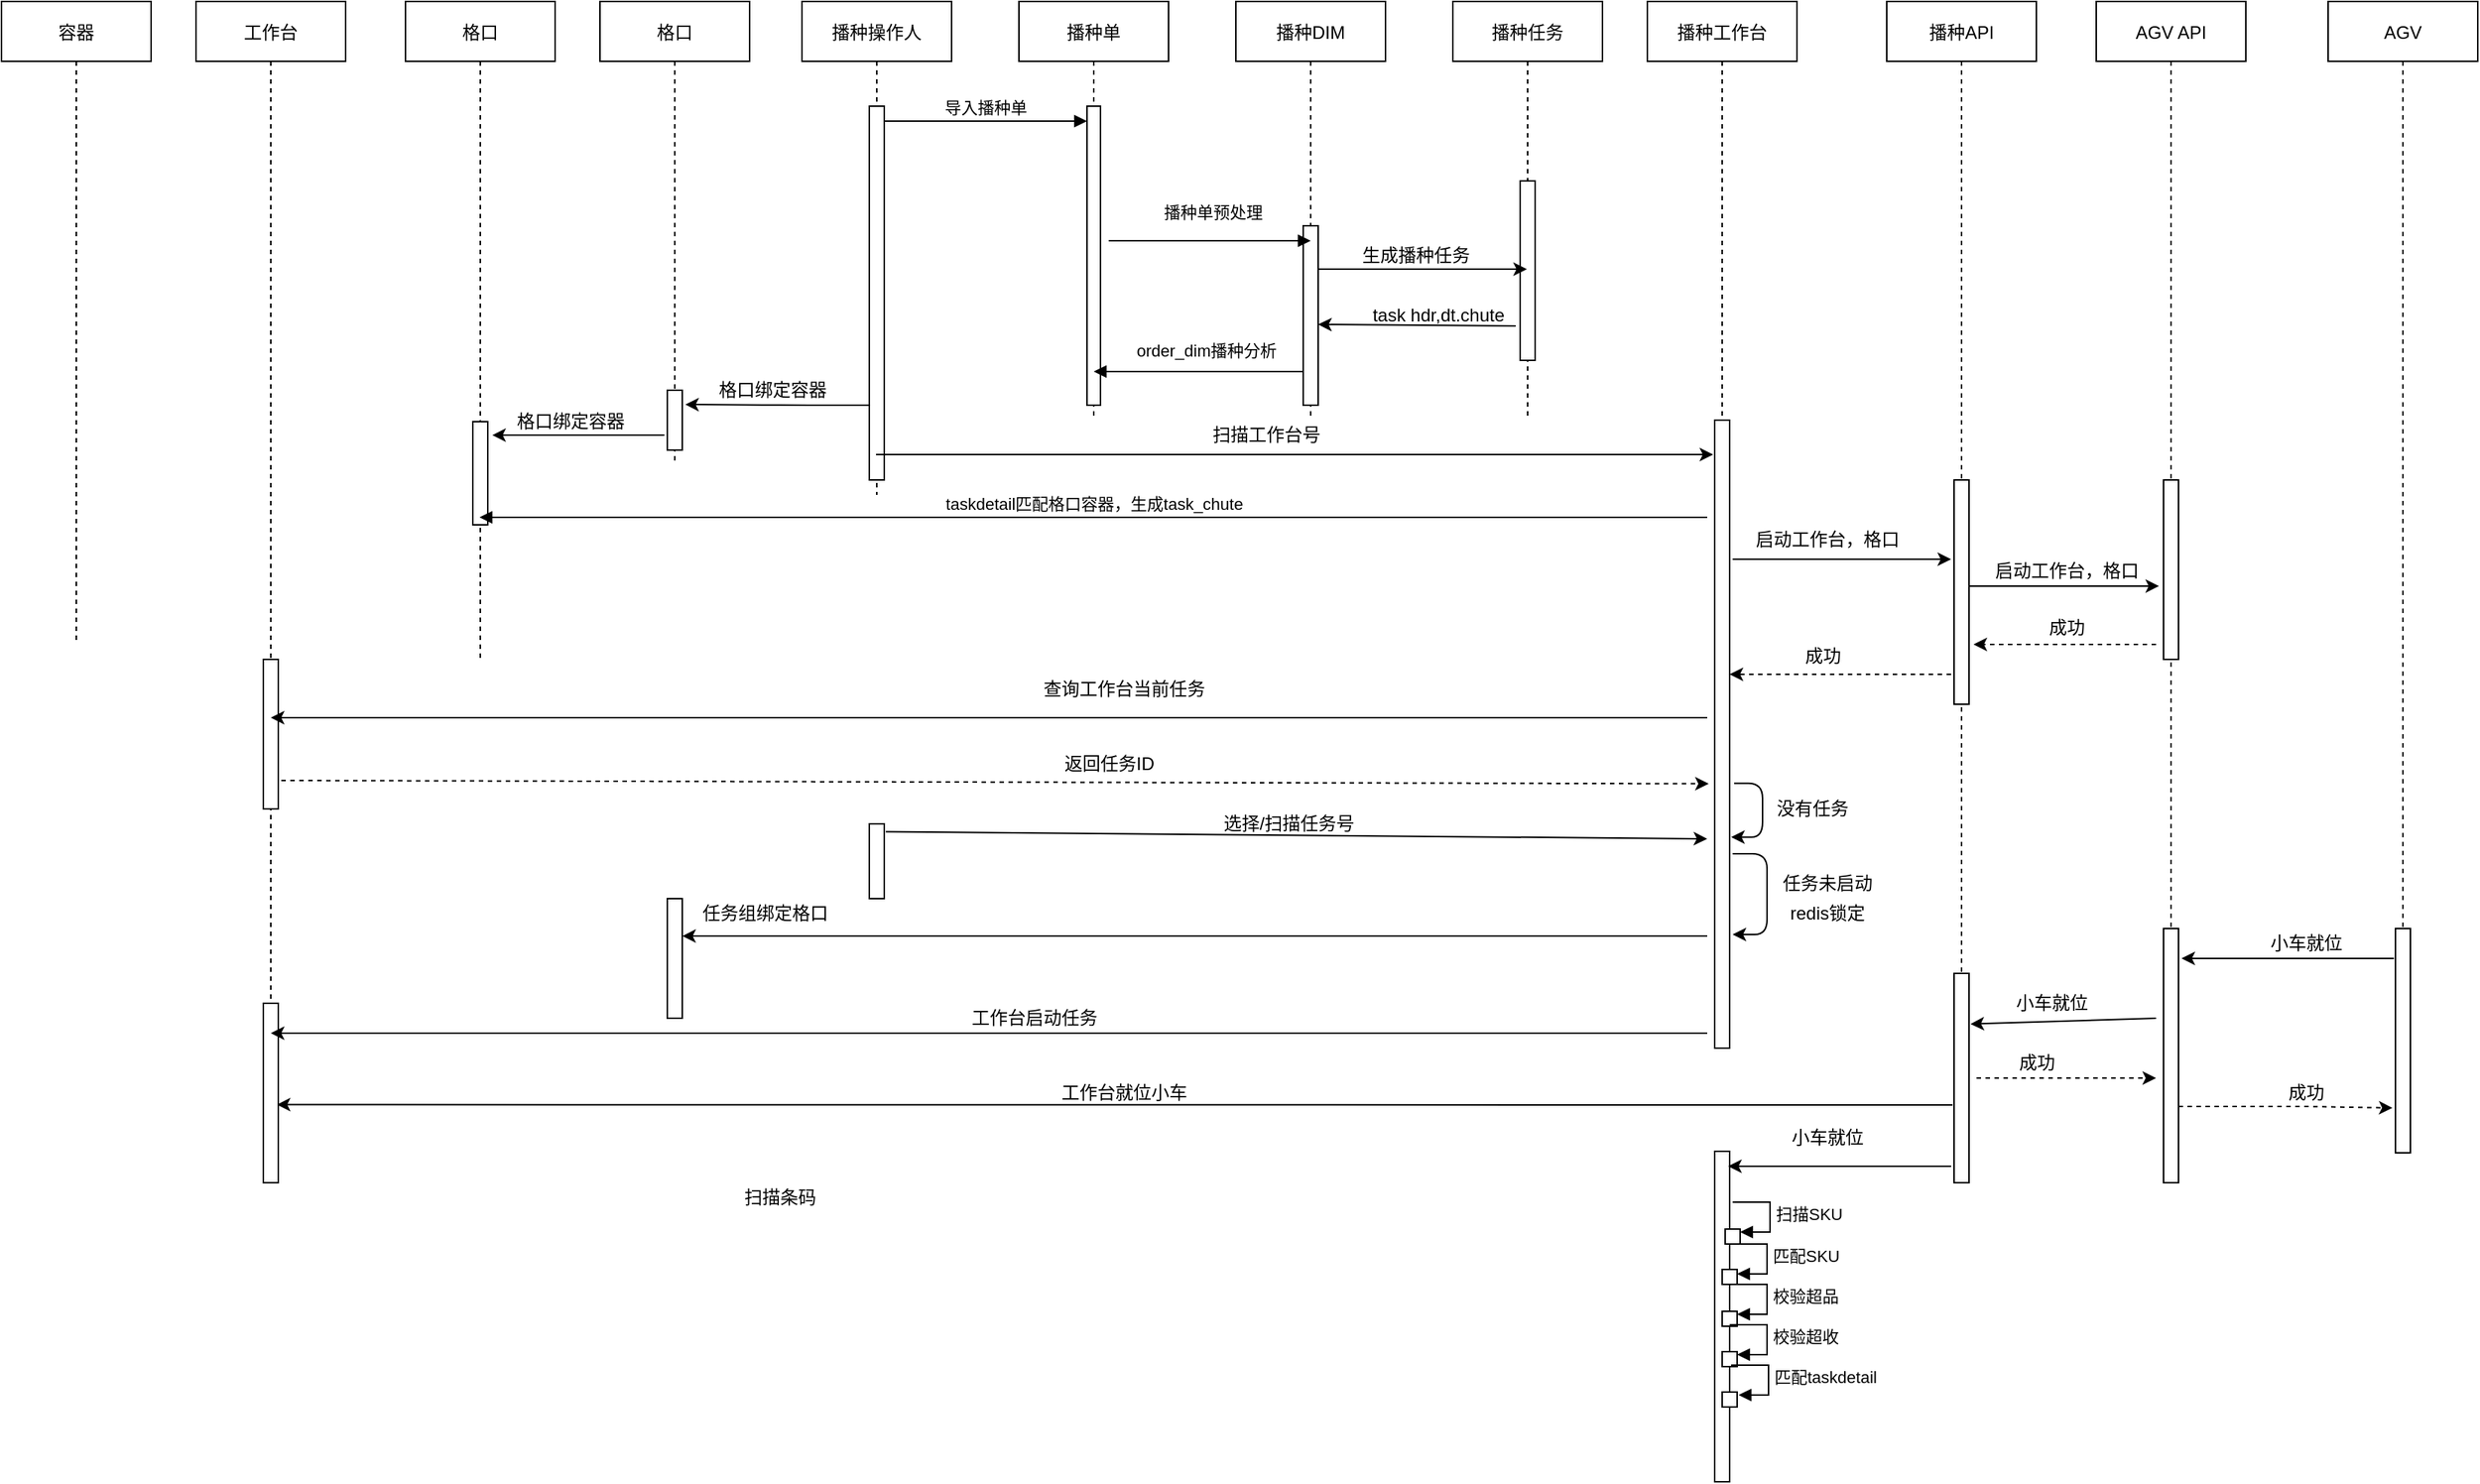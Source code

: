 <mxfile version="14.2.2" type="github">
  <diagram id="kgpKYQtTHZ0yAKxKKP6v" name="Page-1">
    <mxGraphModel dx="2270" dy="762" grid="1" gridSize="10" guides="1" tooltips="1" connect="1" arrows="1" fold="1" page="1" pageScale="1" pageWidth="850" pageHeight="1100" math="0" shadow="0">
      <root>
        <mxCell id="0" />
        <mxCell id="1" parent="0" />
        <mxCell id="3nuBFxr9cyL0pnOWT2aG-1" value="播种操作人" style="shape=umlLifeline;perimeter=lifelinePerimeter;container=1;collapsible=0;recursiveResize=0;rounded=0;shadow=0;strokeWidth=1;" parent="1" vertex="1">
          <mxGeometry x="35" y="80" width="100" height="330" as="geometry" />
        </mxCell>
        <mxCell id="3nuBFxr9cyL0pnOWT2aG-2" value="" style="points=[];perimeter=orthogonalPerimeter;rounded=0;shadow=0;strokeWidth=1;" parent="3nuBFxr9cyL0pnOWT2aG-1" vertex="1">
          <mxGeometry x="45" y="70" width="10" height="250" as="geometry" />
        </mxCell>
        <mxCell id="3nuBFxr9cyL0pnOWT2aG-5" value="播种单" style="shape=umlLifeline;perimeter=lifelinePerimeter;container=1;collapsible=0;recursiveResize=0;rounded=0;shadow=0;strokeWidth=1;" parent="1" vertex="1">
          <mxGeometry x="180" y="80" width="100" height="280" as="geometry" />
        </mxCell>
        <mxCell id="3nuBFxr9cyL0pnOWT2aG-6" value="" style="points=[];perimeter=orthogonalPerimeter;rounded=0;shadow=0;strokeWidth=1;" parent="3nuBFxr9cyL0pnOWT2aG-5" vertex="1">
          <mxGeometry x="45.5" y="70" width="9" height="200" as="geometry" />
        </mxCell>
        <mxCell id="3nuBFxr9cyL0pnOWT2aG-8" value="导入播种单" style="verticalAlign=bottom;endArrow=block;entryX=0;entryY=0;shadow=0;strokeWidth=1;" parent="1" edge="1">
          <mxGeometry relative="1" as="geometry">
            <mxPoint x="90" y="160.0" as="sourcePoint" />
            <mxPoint x="225.5" y="160.0" as="targetPoint" />
          </mxGeometry>
        </mxCell>
        <mxCell id="yzYiFR4z75ykNO1_PpVc-1" value="播种DIM" style="shape=umlLifeline;perimeter=lifelinePerimeter;container=1;collapsible=0;recursiveResize=0;rounded=0;shadow=0;strokeWidth=1;" parent="1" vertex="1">
          <mxGeometry x="325" y="80" width="100" height="280" as="geometry" />
        </mxCell>
        <mxCell id="yzYiFR4z75ykNO1_PpVc-156" value="" style="points=[];perimeter=orthogonalPerimeter;rounded=0;shadow=0;strokeWidth=1;" parent="yzYiFR4z75ykNO1_PpVc-1" vertex="1">
          <mxGeometry x="45" y="150" width="10" height="120" as="geometry" />
        </mxCell>
        <mxCell id="yzYiFR4z75ykNO1_PpVc-3" value="播种任务" style="shape=umlLifeline;perimeter=lifelinePerimeter;container=1;collapsible=0;recursiveResize=0;rounded=0;shadow=0;strokeWidth=1;" parent="1" vertex="1">
          <mxGeometry x="470" y="80" width="100" height="280" as="geometry" />
        </mxCell>
        <mxCell id="yzYiFR4z75ykNO1_PpVc-4" value="" style="points=[];perimeter=orthogonalPerimeter;rounded=0;shadow=0;strokeWidth=1;" parent="yzYiFR4z75ykNO1_PpVc-3" vertex="1">
          <mxGeometry x="45" y="120" width="10" height="120" as="geometry" />
        </mxCell>
        <mxCell id="yzYiFR4z75ykNO1_PpVc-5" value="播种工作台" style="shape=umlLifeline;perimeter=lifelinePerimeter;container=1;collapsible=0;recursiveResize=0;rounded=0;shadow=0;strokeWidth=1;" parent="1" vertex="1">
          <mxGeometry x="600" y="80" width="100" height="300" as="geometry" />
        </mxCell>
        <mxCell id="yzYiFR4z75ykNO1_PpVc-137" value="播种API" style="shape=umlLifeline;perimeter=lifelinePerimeter;container=1;collapsible=0;recursiveResize=0;rounded=0;shadow=0;strokeWidth=1;" parent="1" vertex="1">
          <mxGeometry x="760" y="80" width="100" height="650" as="geometry" />
        </mxCell>
        <mxCell id="yzYiFR4z75ykNO1_PpVc-139" value="AGV API" style="shape=umlLifeline;perimeter=lifelinePerimeter;container=1;collapsible=0;recursiveResize=0;rounded=0;shadow=0;strokeWidth=1;" parent="1" vertex="1">
          <mxGeometry x="900" y="80" width="100" height="620" as="geometry" />
        </mxCell>
        <mxCell id="yzYiFR4z75ykNO1_PpVc-141" value="AGV" style="shape=umlLifeline;perimeter=lifelinePerimeter;container=1;collapsible=0;recursiveResize=0;rounded=0;shadow=0;strokeWidth=1;" parent="1" vertex="1">
          <mxGeometry x="1055" y="80" width="100" height="630" as="geometry" />
        </mxCell>
        <mxCell id="yzYiFR4z75ykNO1_PpVc-149" value="播种单预处理" style="verticalAlign=bottom;endArrow=block;entryX=0;entryY=0;shadow=0;strokeWidth=1;" parent="1" edge="1">
          <mxGeometry x="0.037" y="10" relative="1" as="geometry">
            <mxPoint x="240" y="240" as="sourcePoint" />
            <mxPoint x="375" y="240" as="targetPoint" />
            <Array as="points">
              <mxPoint x="330" y="240" />
            </Array>
            <mxPoint as="offset" />
          </mxGeometry>
        </mxCell>
        <mxCell id="yzYiFR4z75ykNO1_PpVc-150" value="order_dim播种分析" style="verticalAlign=bottom;endArrow=block;shadow=0;strokeWidth=1;" parent="1" edge="1">
          <mxGeometry x="-0.077" y="-5" relative="1" as="geometry">
            <mxPoint x="370" y="327.5" as="sourcePoint" />
            <mxPoint x="230" y="327.5" as="targetPoint" />
            <Array as="points">
              <mxPoint x="310" y="327.5" />
            </Array>
            <mxPoint as="offset" />
          </mxGeometry>
        </mxCell>
        <mxCell id="yzYiFR4z75ykNO1_PpVc-154" value="生成播种任务" style="text;html=1;align=center;verticalAlign=middle;resizable=0;points=[];autosize=1;" parent="1" vertex="1">
          <mxGeometry x="400" y="240" width="90" height="20" as="geometry" />
        </mxCell>
        <mxCell id="yzYiFR4z75ykNO1_PpVc-158" value="" style="endArrow=classic;html=1;" parent="1" target="yzYiFR4z75ykNO1_PpVc-3" edge="1">
          <mxGeometry width="50" height="50" relative="1" as="geometry">
            <mxPoint x="380" y="259" as="sourcePoint" />
            <mxPoint x="510" y="280" as="targetPoint" />
          </mxGeometry>
        </mxCell>
        <mxCell id="yzYiFR4z75ykNO1_PpVc-159" value="" style="endArrow=classic;html=1;entryX=1;entryY=0.4;entryDx=0;entryDy=0;entryPerimeter=0;exitX=-0.3;exitY=0.758;exitDx=0;exitDy=0;exitPerimeter=0;" parent="1" edge="1">
          <mxGeometry width="50" height="50" relative="1" as="geometry">
            <mxPoint x="512" y="296.96" as="sourcePoint" />
            <mxPoint x="380" y="296" as="targetPoint" />
          </mxGeometry>
        </mxCell>
        <mxCell id="yzYiFR4z75ykNO1_PpVc-161" value="task hdr,dt.chute" style="text;html=1;align=center;verticalAlign=middle;resizable=0;points=[];autosize=1;" parent="1" vertex="1">
          <mxGeometry x="410" y="280" width="100" height="20" as="geometry" />
        </mxCell>
        <mxCell id="yzYiFR4z75ykNO1_PpVc-6" value="" style="points=[];perimeter=orthogonalPerimeter;rounded=0;shadow=0;strokeWidth=1;" parent="1" vertex="1">
          <mxGeometry x="645" y="360" width="10" height="420" as="geometry" />
        </mxCell>
        <mxCell id="yzYiFR4z75ykNO1_PpVc-163" value="" style="endArrow=classic;html=1;" parent="1" edge="1">
          <mxGeometry width="50" height="50" relative="1" as="geometry">
            <mxPoint x="84.5" y="383" as="sourcePoint" />
            <mxPoint x="644" y="383" as="targetPoint" />
          </mxGeometry>
        </mxCell>
        <mxCell id="yzYiFR4z75ykNO1_PpVc-164" value="扫描工作台号" style="text;html=1;align=center;verticalAlign=middle;resizable=0;points=[];autosize=1;" parent="1" vertex="1">
          <mxGeometry x="300" y="360" width="90" height="20" as="geometry" />
        </mxCell>
        <mxCell id="yzYiFR4z75ykNO1_PpVc-138" value="" style="points=[];perimeter=orthogonalPerimeter;rounded=0;shadow=0;strokeWidth=1;" parent="1" vertex="1">
          <mxGeometry x="805" y="400" width="10" height="150" as="geometry" />
        </mxCell>
        <mxCell id="yzYiFR4z75ykNO1_PpVc-166" value="" style="endArrow=classic;html=1;entryX=-0.2;entryY=0.287;entryDx=0;entryDy=0;entryPerimeter=0;" parent="1" edge="1">
          <mxGeometry width="50" height="50" relative="1" as="geometry">
            <mxPoint x="657" y="453" as="sourcePoint" />
            <mxPoint x="803" y="453.05" as="targetPoint" />
          </mxGeometry>
        </mxCell>
        <mxCell id="yzYiFR4z75ykNO1_PpVc-167" value="启动工作台，格口" style="text;html=1;align=center;verticalAlign=middle;resizable=0;points=[];autosize=1;" parent="1" vertex="1">
          <mxGeometry x="665" y="430" width="110" height="20" as="geometry" />
        </mxCell>
        <mxCell id="yzYiFR4z75ykNO1_PpVc-140" value="" style="points=[];perimeter=orthogonalPerimeter;rounded=0;shadow=0;strokeWidth=1;" parent="1" vertex="1">
          <mxGeometry x="945" y="400" width="10" height="120" as="geometry" />
        </mxCell>
        <mxCell id="yzYiFR4z75ykNO1_PpVc-168" value="" style="endArrow=classic;html=1;entryX=-0.3;entryY=0.508;entryDx=0;entryDy=0;entryPerimeter=0;" parent="1" edge="1">
          <mxGeometry width="50" height="50" relative="1" as="geometry">
            <mxPoint x="815" y="471" as="sourcePoint" />
            <mxPoint x="942" y="470.96" as="targetPoint" />
          </mxGeometry>
        </mxCell>
        <mxCell id="yzYiFR4z75ykNO1_PpVc-170" value="启动工作台，格口" style="text;html=1;align=center;verticalAlign=middle;resizable=0;points=[];autosize=1;" parent="1" vertex="1">
          <mxGeometry x="825" y="451" width="110" height="20" as="geometry" />
        </mxCell>
        <mxCell id="yzYiFR4z75ykNO1_PpVc-173" value="成功" style="text;html=1;align=center;verticalAlign=middle;resizable=0;points=[];autosize=1;" parent="1" vertex="1">
          <mxGeometry x="860" y="489" width="40" height="20" as="geometry" />
        </mxCell>
        <mxCell id="yzYiFR4z75ykNO1_PpVc-174" value="" style="endArrow=classic;html=1;exitX=-0.2;exitY=0.793;exitDx=0;exitDy=0;exitPerimeter=0;dashed=1;" parent="1" edge="1">
          <mxGeometry width="50" height="50" relative="1" as="geometry">
            <mxPoint x="803" y="529.95" as="sourcePoint" />
            <mxPoint x="655" y="529.95" as="targetPoint" />
          </mxGeometry>
        </mxCell>
        <mxCell id="yzYiFR4z75ykNO1_PpVc-176" value="成功" style="text;html=1;align=center;verticalAlign=middle;resizable=0;points=[];autosize=1;" parent="1" vertex="1">
          <mxGeometry x="697" y="508" width="40" height="20" as="geometry" />
        </mxCell>
        <mxCell id="yzYiFR4z75ykNO1_PpVc-182" value="" style="endArrow=classic;html=1;dashed=1;" parent="1" edge="1">
          <mxGeometry width="50" height="50" relative="1" as="geometry">
            <mxPoint x="940" y="510" as="sourcePoint" />
            <mxPoint x="818" y="510" as="targetPoint" />
          </mxGeometry>
        </mxCell>
        <mxCell id="yzYiFR4z75ykNO1_PpVc-183" value="格口" style="shape=umlLifeline;perimeter=lifelinePerimeter;container=1;collapsible=0;recursiveResize=0;rounded=0;shadow=0;strokeWidth=1;" parent="1" vertex="1">
          <mxGeometry x="-100" y="80" width="100" height="310" as="geometry" />
        </mxCell>
        <mxCell id="yzYiFR4z75ykNO1_PpVc-184" value="" style="points=[];perimeter=orthogonalPerimeter;rounded=0;shadow=0;strokeWidth=1;" parent="yzYiFR4z75ykNO1_PpVc-183" vertex="1">
          <mxGeometry x="45" y="260" width="10" height="40" as="geometry" />
        </mxCell>
        <mxCell id="yzYiFR4z75ykNO1_PpVc-189" value="" style="endArrow=classic;html=1;entryX=1.2;entryY=0.563;entryDx=0;entryDy=0;entryPerimeter=0;" parent="1" edge="1">
          <mxGeometry width="50" height="50" relative="1" as="geometry">
            <mxPoint x="80" y="350" as="sourcePoint" />
            <mxPoint x="-43" y="349.52" as="targetPoint" />
            <Array as="points">
              <mxPoint x="30" y="350" />
            </Array>
          </mxGeometry>
        </mxCell>
        <mxCell id="yzYiFR4z75ykNO1_PpVc-191" value="格口绑定容器" style="text;html=1;align=center;verticalAlign=middle;resizable=0;points=[];autosize=1;" parent="1" vertex="1">
          <mxGeometry x="-30" y="330" width="90" height="20" as="geometry" />
        </mxCell>
        <mxCell id="yzYiFR4z75ykNO1_PpVc-193" value="工作台" style="shape=umlLifeline;perimeter=lifelinePerimeter;container=1;collapsible=0;recursiveResize=0;rounded=0;shadow=0;strokeWidth=1;" parent="1" vertex="1">
          <mxGeometry x="-370" y="80" width="100" height="740" as="geometry" />
        </mxCell>
        <mxCell id="yzYiFR4z75ykNO1_PpVc-194" value="" style="points=[];perimeter=orthogonalPerimeter;rounded=0;shadow=0;strokeWidth=1;" parent="yzYiFR4z75ykNO1_PpVc-193" vertex="1">
          <mxGeometry x="45" y="440" width="10" height="100" as="geometry" />
        </mxCell>
        <mxCell id="yzYiFR4z75ykNO1_PpVc-195" value="" style="endArrow=classic;html=1;" parent="yzYiFR4z75ykNO1_PpVc-193" target="yzYiFR4z75ykNO1_PpVc-193" edge="1">
          <mxGeometry width="50" height="50" relative="1" as="geometry">
            <mxPoint x="1010" y="479" as="sourcePoint" />
            <mxPoint x="1010" y="480" as="targetPoint" />
          </mxGeometry>
        </mxCell>
        <mxCell id="yzYiFR4z75ykNO1_PpVc-197" value="查询工作台当前任务" style="text;html=1;align=center;verticalAlign=middle;resizable=0;points=[];autosize=1;" parent="1" vertex="1">
          <mxGeometry x="190" y="530" width="120" height="20" as="geometry" />
        </mxCell>
        <mxCell id="yzYiFR4z75ykNO1_PpVc-198" value="" style="endArrow=classic;html=1;entryX=-0.4;entryY=0.579;entryDx=0;entryDy=0;entryPerimeter=0;exitX=1.2;exitY=0.81;exitDx=0;exitDy=0;exitPerimeter=0;dashed=1;" parent="1" source="yzYiFR4z75ykNO1_PpVc-194" target="yzYiFR4z75ykNO1_PpVc-6" edge="1">
          <mxGeometry width="50" height="50" relative="1" as="geometry">
            <mxPoint x="-310" y="650" as="sourcePoint" />
            <mxPoint x="-260" y="600" as="targetPoint" />
          </mxGeometry>
        </mxCell>
        <mxCell id="yzYiFR4z75ykNO1_PpVc-199" value="返回任务ID" style="text;html=1;align=center;verticalAlign=middle;resizable=0;points=[];autosize=1;" parent="1" vertex="1">
          <mxGeometry x="200" y="580" width="80" height="20" as="geometry" />
        </mxCell>
        <mxCell id="yzYiFR4z75ykNO1_PpVc-200" value="" style="points=[];perimeter=orthogonalPerimeter;rounded=0;shadow=0;strokeWidth=1;" parent="1" vertex="1">
          <mxGeometry x="80" y="630" width="10" height="50" as="geometry" />
        </mxCell>
        <mxCell id="yzYiFR4z75ykNO1_PpVc-201" value="" style="endArrow=classic;html=1;exitX=1.1;exitY=0.106;exitDx=0;exitDy=0;exitPerimeter=0;" parent="1" source="yzYiFR4z75ykNO1_PpVc-200" edge="1">
          <mxGeometry width="50" height="50" relative="1" as="geometry">
            <mxPoint x="440" y="500" as="sourcePoint" />
            <mxPoint x="640" y="640" as="targetPoint" />
          </mxGeometry>
        </mxCell>
        <mxCell id="yzYiFR4z75ykNO1_PpVc-202" value="选择/扫描任务号" style="text;html=1;align=center;verticalAlign=middle;resizable=0;points=[];autosize=1;" parent="1" vertex="1">
          <mxGeometry x="310" y="620" width="100" height="20" as="geometry" />
        </mxCell>
        <mxCell id="yzYiFR4z75ykNO1_PpVc-205" value="" style="edgeStyle=elbowEdgeStyle;elbow=horizontal;endArrow=classic;html=1;exitX=1.6;exitY=0.571;exitDx=0;exitDy=0;exitPerimeter=0;entryX=1.1;entryY=0.664;entryDx=0;entryDy=0;entryPerimeter=0;" parent="1" target="yzYiFR4z75ykNO1_PpVc-6" edge="1">
          <mxGeometry width="50" height="50" relative="1" as="geometry">
            <mxPoint x="658" y="602.82" as="sourcePoint" />
            <mxPoint x="658" y="640" as="targetPoint" />
            <Array as="points">
              <mxPoint x="677" y="633" />
            </Array>
          </mxGeometry>
        </mxCell>
        <mxCell id="yzYiFR4z75ykNO1_PpVc-206" value="没有任务" style="text;html=1;align=center;verticalAlign=middle;resizable=0;points=[];autosize=1;" parent="1" vertex="1">
          <mxGeometry x="680" y="610" width="60" height="20" as="geometry" />
        </mxCell>
        <mxCell id="yzYiFR4z75ykNO1_PpVc-211" value="" style="points=[];perimeter=orthogonalPerimeter;rounded=0;shadow=0;strokeWidth=1;" parent="1" vertex="1">
          <mxGeometry x="-55" y="680" width="10" height="80" as="geometry" />
        </mxCell>
        <mxCell id="yzYiFR4z75ykNO1_PpVc-212" value="" style="endArrow=classic;html=1;entryX=1;entryY=0.313;entryDx=0;entryDy=0;entryPerimeter=0;" parent="1" target="yzYiFR4z75ykNO1_PpVc-211" edge="1">
          <mxGeometry width="50" height="50" relative="1" as="geometry">
            <mxPoint x="640" y="705" as="sourcePoint" />
            <mxPoint x="110" y="690" as="targetPoint" />
          </mxGeometry>
        </mxCell>
        <mxCell id="yzYiFR4z75ykNO1_PpVc-213" value="任务组绑定格口" style="text;html=1;align=center;verticalAlign=middle;resizable=0;points=[];autosize=1;" parent="1" vertex="1">
          <mxGeometry x="-40" y="680" width="100" height="20" as="geometry" />
        </mxCell>
        <mxCell id="yzYiFR4z75ykNO1_PpVc-214" value="" style="endArrow=classic;html=1;entryX=1;entryY=0.657;entryDx=0;entryDy=0;entryPerimeter=0;" parent="1" edge="1">
          <mxGeometry width="50" height="50" relative="1" as="geometry">
            <mxPoint x="-57" y="370.01" as="sourcePoint" />
            <mxPoint x="-172" y="370" as="targetPoint" />
            <Array as="points">
              <mxPoint x="-172" y="370.01" />
            </Array>
          </mxGeometry>
        </mxCell>
        <mxCell id="yzYiFR4z75ykNO1_PpVc-215" value="格口绑定容器" style="text;html=1;align=center;verticalAlign=middle;resizable=0;points=[];autosize=1;" parent="1" vertex="1">
          <mxGeometry x="-165" y="351" width="90" height="20" as="geometry" />
        </mxCell>
        <mxCell id="yzYiFR4z75ykNO1_PpVc-216" value="" style="edgeStyle=elbowEdgeStyle;elbow=horizontal;endArrow=classic;html=1;entryX=1.2;entryY=0.819;entryDx=0;entryDy=0;entryPerimeter=0;" parent="1" target="yzYiFR4z75ykNO1_PpVc-6" edge="1">
          <mxGeometry width="50" height="50" relative="1" as="geometry">
            <mxPoint x="657" y="650" as="sourcePoint" />
            <mxPoint x="661" y="700" as="targetPoint" />
            <Array as="points">
              <mxPoint x="680" y="680.18" />
            </Array>
          </mxGeometry>
        </mxCell>
        <mxCell id="yzYiFR4z75ykNO1_PpVc-217" value="任务未启动" style="text;html=1;align=center;verticalAlign=middle;resizable=0;points=[];autosize=1;" parent="1" vertex="1">
          <mxGeometry x="680" y="660" width="80" height="20" as="geometry" />
        </mxCell>
        <mxCell id="yzYiFR4z75ykNO1_PpVc-142" value="" style="points=[];perimeter=orthogonalPerimeter;rounded=0;shadow=0;strokeWidth=1;" parent="1" vertex="1">
          <mxGeometry x="1100" y="700" width="10" height="150" as="geometry" />
        </mxCell>
        <mxCell id="yzYiFR4z75ykNO1_PpVc-218" value="" style="points=[];perimeter=orthogonalPerimeter;rounded=0;shadow=0;strokeWidth=1;" parent="1" vertex="1">
          <mxGeometry x="805" y="730" width="10" height="140" as="geometry" />
        </mxCell>
        <mxCell id="yzYiFR4z75ykNO1_PpVc-219" value="" style="points=[];perimeter=orthogonalPerimeter;rounded=0;shadow=0;strokeWidth=1;" parent="1" vertex="1">
          <mxGeometry x="945" y="700" width="10" height="170" as="geometry" />
        </mxCell>
        <mxCell id="yzYiFR4z75ykNO1_PpVc-222" value="" style="endArrow=classic;html=1;" parent="1" edge="1">
          <mxGeometry width="50" height="50" relative="1" as="geometry">
            <mxPoint x="1099" y="720" as="sourcePoint" />
            <mxPoint x="957" y="720" as="targetPoint" />
          </mxGeometry>
        </mxCell>
        <mxCell id="yzYiFR4z75ykNO1_PpVc-223" value="小车就位" style="text;html=1;align=center;verticalAlign=middle;resizable=0;points=[];autosize=1;" parent="1" vertex="1">
          <mxGeometry x="1010" y="700" width="60" height="20" as="geometry" />
        </mxCell>
        <mxCell id="yzYiFR4z75ykNO1_PpVc-224" value="" style="endArrow=classic;html=1;entryX=1.1;entryY=0.242;entryDx=0;entryDy=0;entryPerimeter=0;" parent="1" target="yzYiFR4z75ykNO1_PpVc-218" edge="1">
          <mxGeometry width="50" height="50" relative="1" as="geometry">
            <mxPoint x="940" y="760" as="sourcePoint" />
            <mxPoint x="790" y="550" as="targetPoint" />
          </mxGeometry>
        </mxCell>
        <mxCell id="yzYiFR4z75ykNO1_PpVc-225" value="小车就位" style="text;html=1;align=center;verticalAlign=middle;resizable=0;points=[];autosize=1;" parent="1" vertex="1">
          <mxGeometry x="840" y="740" width="60" height="20" as="geometry" />
        </mxCell>
        <mxCell id="yzYiFR4z75ykNO1_PpVc-226" value="" style="endArrow=classic;html=1;dashed=1;" parent="1" edge="1">
          <mxGeometry width="50" height="50" relative="1" as="geometry">
            <mxPoint x="820" y="800" as="sourcePoint" />
            <mxPoint x="940" y="800" as="targetPoint" />
          </mxGeometry>
        </mxCell>
        <mxCell id="yzYiFR4z75ykNO1_PpVc-227" value="" style="endArrow=classic;html=1;dashed=1;exitX=1;exitY=0.7;exitDx=0;exitDy=0;exitPerimeter=0;" parent="1" source="yzYiFR4z75ykNO1_PpVc-219" edge="1">
          <mxGeometry width="50" height="50" relative="1" as="geometry">
            <mxPoint x="740" y="600" as="sourcePoint" />
            <mxPoint x="1098" y="820" as="targetPoint" />
            <Array as="points">
              <mxPoint x="1040" y="819" />
            </Array>
          </mxGeometry>
        </mxCell>
        <mxCell id="yzYiFR4z75ykNO1_PpVc-228" value="成功" style="text;html=1;align=center;verticalAlign=middle;resizable=0;points=[];autosize=1;" parent="1" vertex="1">
          <mxGeometry x="840" y="780" width="40" height="20" as="geometry" />
        </mxCell>
        <mxCell id="yzYiFR4z75ykNO1_PpVc-229" value="成功" style="text;html=1;align=center;verticalAlign=middle;resizable=0;points=[];autosize=1;" parent="1" vertex="1">
          <mxGeometry x="1020" y="800" width="40" height="20" as="geometry" />
        </mxCell>
        <mxCell id="yzYiFR4z75ykNO1_PpVc-230" value="" style="endArrow=classic;html=1;entryX=0.54;entryY=0.997;entryDx=0;entryDy=0;entryPerimeter=0;" parent="1" target="yzYiFR4z75ykNO1_PpVc-193" edge="1">
          <mxGeometry width="50" height="50" relative="1" as="geometry">
            <mxPoint x="804" y="818" as="sourcePoint" />
            <mxPoint x="310" y="650" as="targetPoint" />
          </mxGeometry>
        </mxCell>
        <mxCell id="yzYiFR4z75ykNO1_PpVc-231" value="" style="points=[];perimeter=orthogonalPerimeter;rounded=0;shadow=0;strokeWidth=1;" parent="1" vertex="1">
          <mxGeometry x="-325" y="750" width="10" height="120" as="geometry" />
        </mxCell>
        <mxCell id="yzYiFR4z75ykNO1_PpVc-232" value="工作台就位小车" style="text;html=1;align=center;verticalAlign=middle;resizable=0;points=[];autosize=1;" parent="1" vertex="1">
          <mxGeometry x="200" y="800" width="100" height="20" as="geometry" />
        </mxCell>
        <mxCell id="yzYiFR4z75ykNO1_PpVc-233" value="" style="endArrow=classic;html=1;" parent="1" target="yzYiFR4z75ykNO1_PpVc-193" edge="1">
          <mxGeometry width="50" height="50" relative="1" as="geometry">
            <mxPoint x="640" y="770" as="sourcePoint" />
            <mxPoint x="310" y="650" as="targetPoint" />
          </mxGeometry>
        </mxCell>
        <mxCell id="yzYiFR4z75ykNO1_PpVc-236" value="工作台启动任务" style="text;html=1;align=center;verticalAlign=middle;resizable=0;points=[];autosize=1;" parent="1" vertex="1">
          <mxGeometry x="140" y="750" width="100" height="20" as="geometry" />
        </mxCell>
        <mxCell id="c_to7V4Jd-4JO9uJv_WA-2" value="容器" style="shape=umlLifeline;perimeter=lifelinePerimeter;container=1;collapsible=0;recursiveResize=0;rounded=0;shadow=0;strokeWidth=1;" parent="1" vertex="1">
          <mxGeometry x="-500" y="80" width="100" height="430" as="geometry" />
        </mxCell>
        <mxCell id="c_to7V4Jd-4JO9uJv_WA-6" value="扫描条码" style="text;html=1;align=center;verticalAlign=middle;resizable=0;points=[];autosize=1;" parent="1" vertex="1">
          <mxGeometry x="-10" y="870" width="60" height="20" as="geometry" />
        </mxCell>
        <mxCell id="c_to7V4Jd-4JO9uJv_WA-7" value="" style="points=[];perimeter=orthogonalPerimeter;rounded=0;shadow=0;strokeWidth=1;" parent="1" vertex="1">
          <mxGeometry x="645" y="849" width="10" height="221" as="geometry" />
        </mxCell>
        <mxCell id="Ox4eT7rNXW6QI0-JYE-u-1" value="" style="endArrow=classic;html=1;" edge="1" parent="1">
          <mxGeometry width="50" height="50" relative="1" as="geometry">
            <mxPoint x="803" y="859" as="sourcePoint" />
            <mxPoint x="654" y="859" as="targetPoint" />
          </mxGeometry>
        </mxCell>
        <mxCell id="Ox4eT7rNXW6QI0-JYE-u-2" value="小车就位" style="text;html=1;align=center;verticalAlign=middle;resizable=0;points=[];autosize=1;" vertex="1" parent="1">
          <mxGeometry x="690" y="830" width="60" height="20" as="geometry" />
        </mxCell>
        <mxCell id="Ox4eT7rNXW6QI0-JYE-u-3" value="redis锁定" style="text;html=1;align=center;verticalAlign=middle;resizable=0;points=[];autosize=1;" vertex="1" parent="1">
          <mxGeometry x="685" y="680" width="70" height="20" as="geometry" />
        </mxCell>
        <mxCell id="Ox4eT7rNXW6QI0-JYE-u-12" value="" style="html=1;points=[];perimeter=orthogonalPerimeter;" vertex="1" parent="1">
          <mxGeometry x="650" y="928" width="10" height="10" as="geometry" />
        </mxCell>
        <mxCell id="Ox4eT7rNXW6QI0-JYE-u-13" value="匹配SKU" style="edgeStyle=orthogonalEdgeStyle;html=1;align=left;spacingLeft=2;endArrow=block;rounded=0;entryX=1;entryY=0;" edge="1" parent="1">
          <mxGeometry relative="1" as="geometry">
            <mxPoint x="655" y="911" as="sourcePoint" />
            <Array as="points">
              <mxPoint x="680" y="911" />
            </Array>
            <mxPoint x="660" y="931" as="targetPoint" />
          </mxGeometry>
        </mxCell>
        <mxCell id="Ox4eT7rNXW6QI0-JYE-u-15" value="" style="html=1;points=[];perimeter=orthogonalPerimeter;" vertex="1" parent="1">
          <mxGeometry x="650" y="956" width="10" height="10" as="geometry" />
        </mxCell>
        <mxCell id="Ox4eT7rNXW6QI0-JYE-u-16" value="校验超品" style="edgeStyle=orthogonalEdgeStyle;html=1;align=left;spacingLeft=2;endArrow=block;rounded=0;entryX=1;entryY=0;" edge="1" parent="1">
          <mxGeometry relative="1" as="geometry">
            <mxPoint x="655" y="938" as="sourcePoint" />
            <Array as="points">
              <mxPoint x="680" y="938" />
            </Array>
            <mxPoint x="660" y="958" as="targetPoint" />
          </mxGeometry>
        </mxCell>
        <mxCell id="Ox4eT7rNXW6QI0-JYE-u-18" value="" style="html=1;points=[];perimeter=orthogonalPerimeter;" vertex="1" parent="1">
          <mxGeometry x="650" y="983" width="10" height="10" as="geometry" />
        </mxCell>
        <mxCell id="Ox4eT7rNXW6QI0-JYE-u-19" value="校验超收" style="edgeStyle=orthogonalEdgeStyle;html=1;align=left;spacingLeft=2;endArrow=block;rounded=0;entryX=1;entryY=0;" edge="1" parent="1">
          <mxGeometry relative="1" as="geometry">
            <mxPoint x="655" y="965" as="sourcePoint" />
            <Array as="points">
              <mxPoint x="680" y="965" />
            </Array>
            <mxPoint x="660" y="985" as="targetPoint" />
          </mxGeometry>
        </mxCell>
        <mxCell id="Ox4eT7rNXW6QI0-JYE-u-20" value="" style="html=1;points=[];perimeter=orthogonalPerimeter;" vertex="1" parent="1">
          <mxGeometry x="650" y="1010" width="10" height="10" as="geometry" />
        </mxCell>
        <mxCell id="Ox4eT7rNXW6QI0-JYE-u-21" value="匹配taskdetail" style="edgeStyle=orthogonalEdgeStyle;html=1;align=left;spacingLeft=2;endArrow=block;rounded=0;entryX=1;entryY=0;" edge="1" parent="1">
          <mxGeometry relative="1" as="geometry">
            <mxPoint x="656" y="992" as="sourcePoint" />
            <Array as="points">
              <mxPoint x="681" y="992" />
            </Array>
            <mxPoint x="661" y="1012" as="targetPoint" />
          </mxGeometry>
        </mxCell>
        <mxCell id="Ox4eT7rNXW6QI0-JYE-u-27" value="格口" style="shape=umlLifeline;perimeter=lifelinePerimeter;container=1;collapsible=0;recursiveResize=0;rounded=0;shadow=0;strokeWidth=1;" vertex="1" parent="1">
          <mxGeometry x="-230" y="80" width="100" height="440" as="geometry" />
        </mxCell>
        <mxCell id="Ox4eT7rNXW6QI0-JYE-u-28" value="" style="points=[];perimeter=orthogonalPerimeter;rounded=0;shadow=0;strokeWidth=1;" vertex="1" parent="Ox4eT7rNXW6QI0-JYE-u-27">
          <mxGeometry x="45" y="281" width="10" height="69" as="geometry" />
        </mxCell>
        <mxCell id="Ox4eT7rNXW6QI0-JYE-u-31" value="taskdetail匹配格口容器，生成task_chute" style="html=1;verticalAlign=bottom;endArrow=block;" edge="1" parent="1">
          <mxGeometry width="80" relative="1" as="geometry">
            <mxPoint x="640" y="425" as="sourcePoint" />
            <mxPoint x="-180.5" y="425" as="targetPoint" />
          </mxGeometry>
        </mxCell>
        <mxCell id="Ox4eT7rNXW6QI0-JYE-u-33" value="" style="html=1;points=[];perimeter=orthogonalPerimeter;" vertex="1" parent="1">
          <mxGeometry x="652" y="901" width="10" height="10" as="geometry" />
        </mxCell>
        <mxCell id="Ox4eT7rNXW6QI0-JYE-u-34" value="扫描SKU" style="edgeStyle=orthogonalEdgeStyle;html=1;align=left;spacingLeft=2;endArrow=block;rounded=0;entryX=1;entryY=0;" edge="1" parent="1">
          <mxGeometry relative="1" as="geometry">
            <mxPoint x="657" y="883" as="sourcePoint" />
            <Array as="points">
              <mxPoint x="682" y="883" />
            </Array>
            <mxPoint x="662" y="903" as="targetPoint" />
          </mxGeometry>
        </mxCell>
      </root>
    </mxGraphModel>
  </diagram>
</mxfile>
